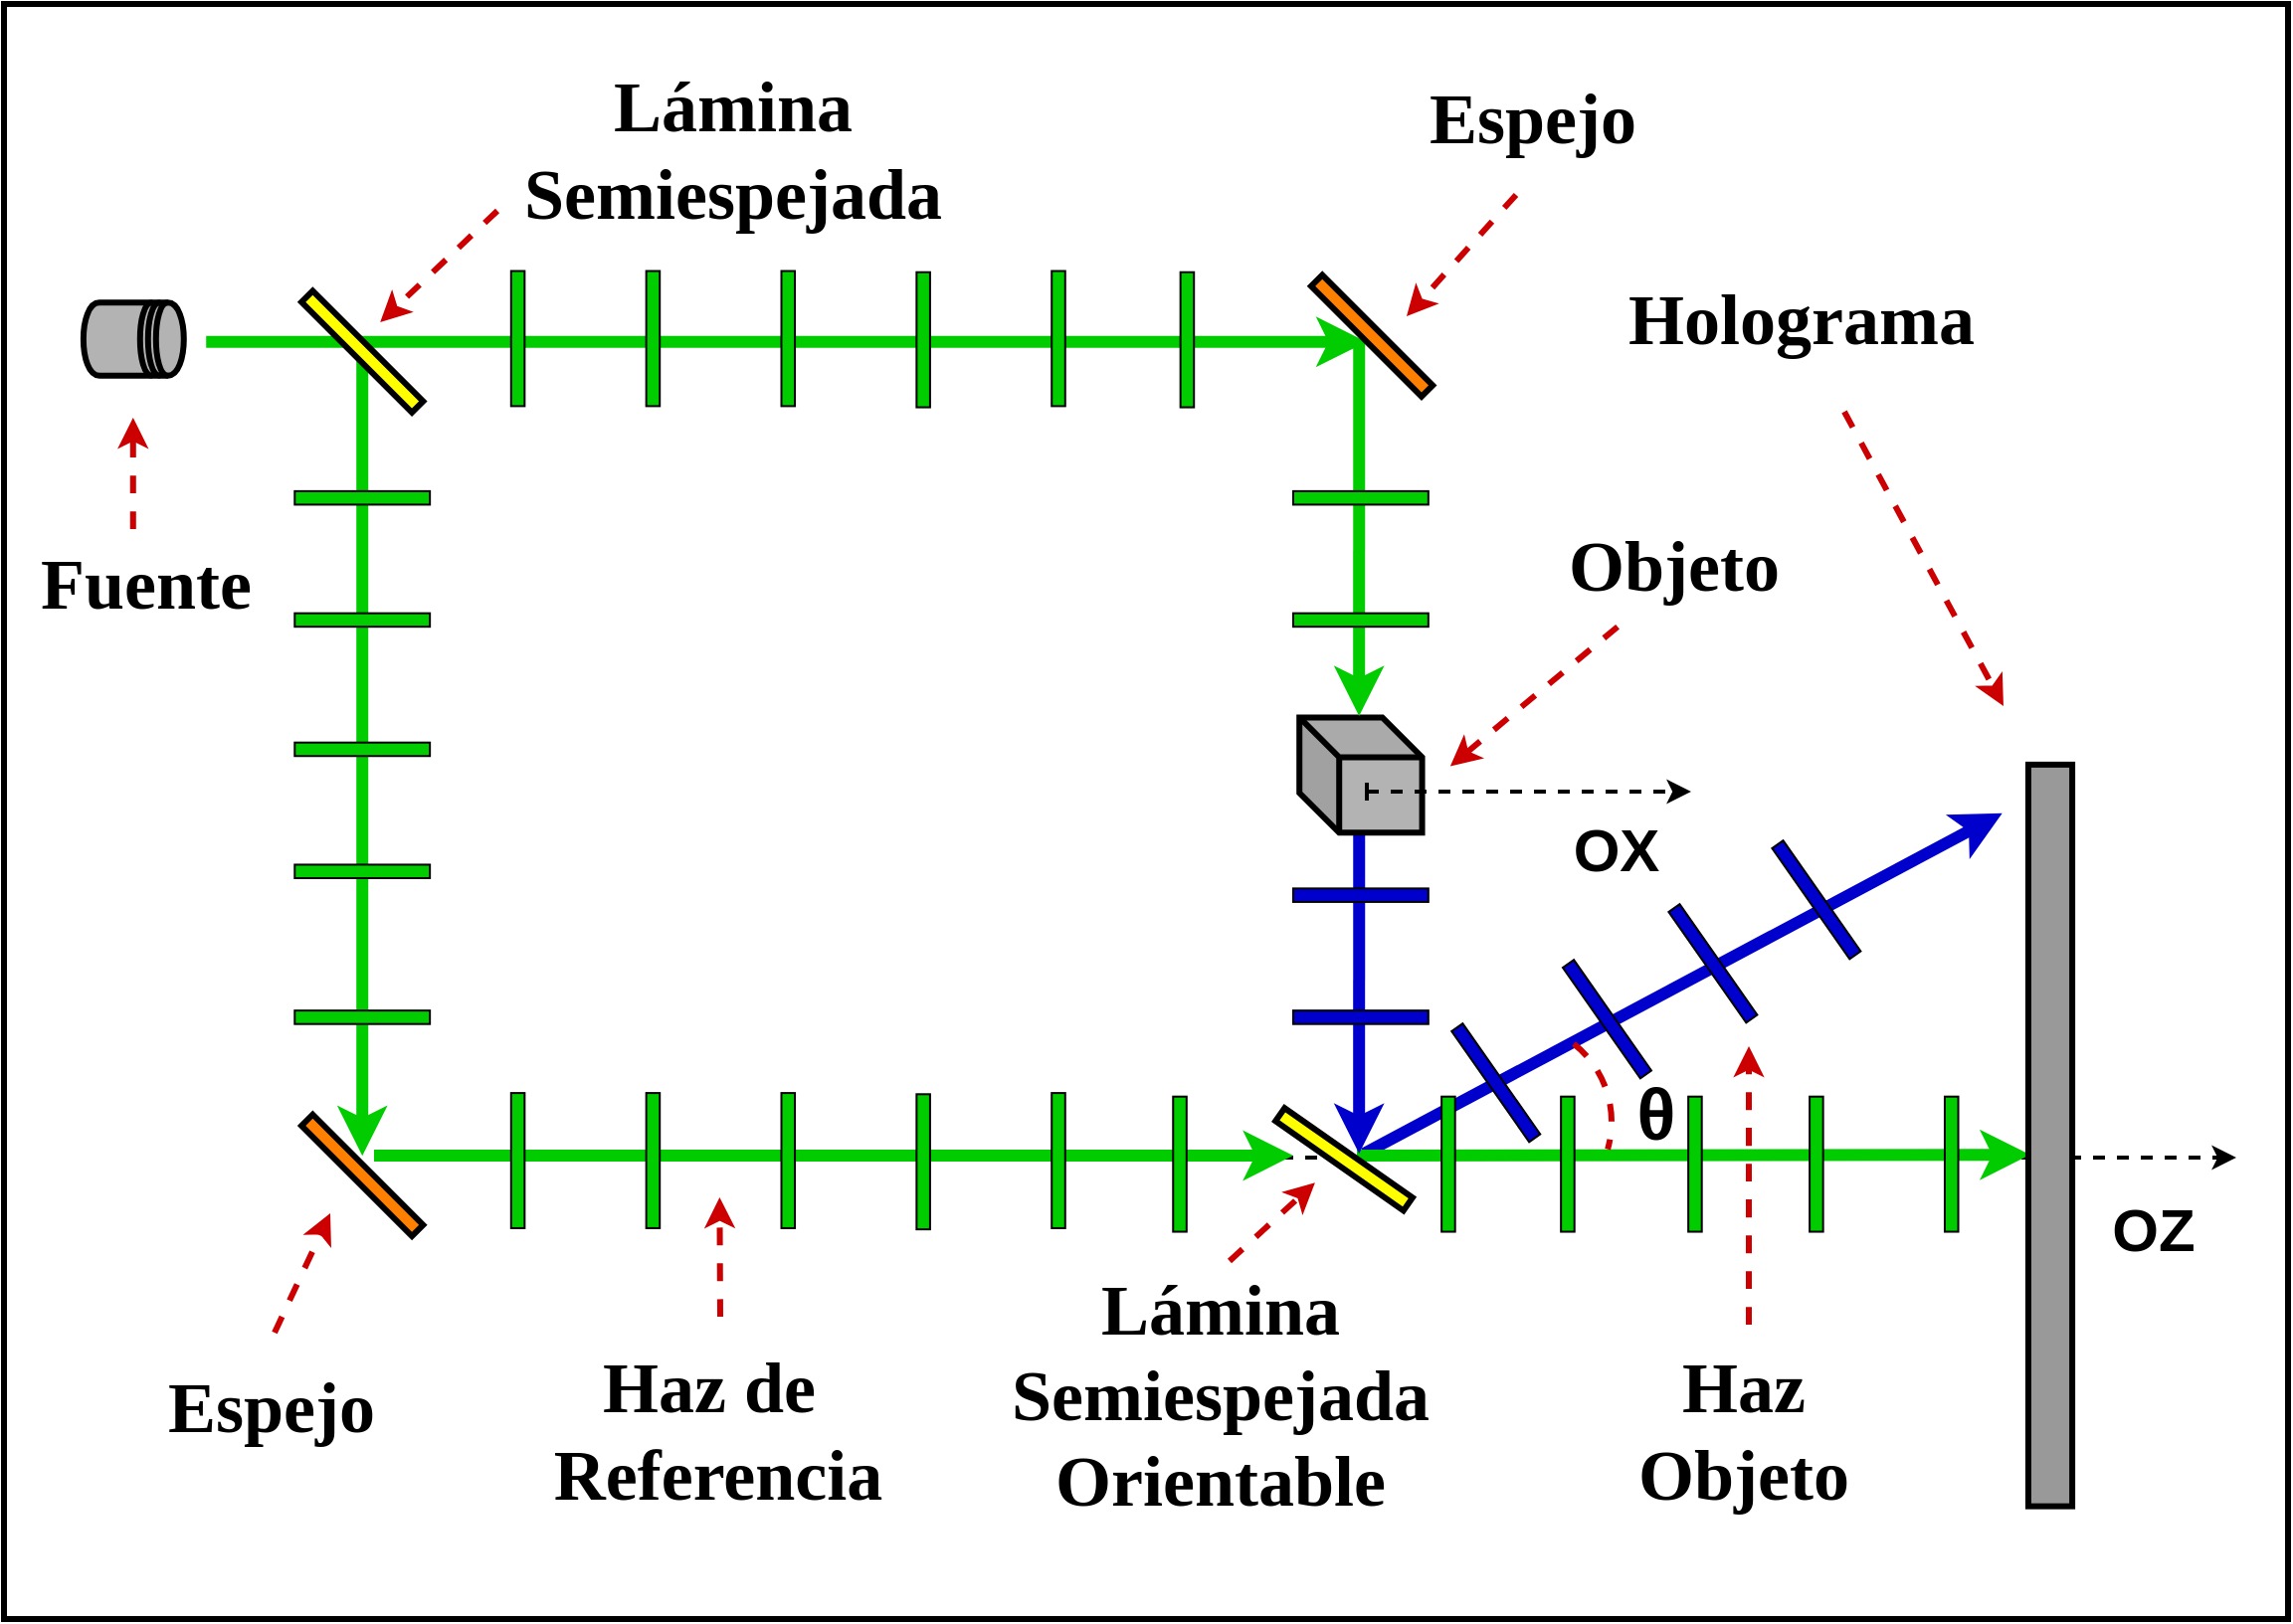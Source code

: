 <mxfile version="21.6.5" type="device">
  <diagram id="RKp0O22fH_kc098QBIgx" name="Página-1">
    <mxGraphModel dx="715" dy="-538" grid="1" gridSize="4" guides="1" tooltips="1" connect="1" arrows="1" fold="1" page="1" pageScale="1" pageWidth="1169" pageHeight="827" math="0" shadow="0">
      <root>
        <mxCell id="0" />
        <mxCell id="1" parent="0" />
        <mxCell id="O0QdqxNBzZ64UNVbDWQl-63" value="" style="endArrow=classic;html=1;rounded=0;strokeWidth=6;strokeColor=#0000CC;startArrow=none;startFill=0;movable=1;resizable=1;rotatable=1;deletable=1;editable=1;connectable=1;" parent="1" edge="1">
          <mxGeometry x="-0.359" y="92" width="50" height="50" relative="1" as="geometry">
            <mxPoint x="1863.56" y="2242.03" as="sourcePoint" />
            <mxPoint x="2184.36" y="2070.86" as="targetPoint" />
            <mxPoint y="1" as="offset" />
          </mxGeometry>
        </mxCell>
        <mxCell id="O0QdqxNBzZ64UNVbDWQl-3" value="" style="endArrow=classic;html=1;strokeWidth=2;rounded=0;jumpStyle=line;dashed=1;startArrow=none;movable=1;resizable=1;rotatable=1;deletable=1;editable=1;connectable=1;endFill=1;startFill=0;" parent="1" edge="1">
          <mxGeometry width="50" height="50" relative="1" as="geometry">
            <mxPoint x="1366" y="2244" as="sourcePoint" />
            <mxPoint x="2302" y="2244" as="targetPoint" />
          </mxGeometry>
        </mxCell>
        <mxCell id="O0QdqxNBzZ64UNVbDWQl-45" value="" style="endArrow=classic;html=1;rounded=0;strokeWidth=6;strokeColor=#00CC00;startArrow=none;startFill=0;movable=1;resizable=1;rotatable=1;deletable=1;editable=1;connectable=1;" parent="1" edge="1">
          <mxGeometry width="50" height="50" relative="1" as="geometry">
            <mxPoint x="1366" y="2243" as="sourcePoint" />
            <mxPoint x="1828" y="2243" as="targetPoint" />
          </mxGeometry>
        </mxCell>
        <mxCell id="O0QdqxNBzZ64UNVbDWQl-5" value="" style="endArrow=classic;html=1;rounded=0;strokeWidth=6;startArrow=none;startFill=0;movable=1;resizable=1;rotatable=1;deletable=1;editable=1;connectable=1;jumpStyle=sharp;shadow=0;strokeColor=#00CC00;" parent="1" edge="1">
          <mxGeometry x="-0.359" y="92" width="50" height="50" relative="1" as="geometry">
            <mxPoint x="1860" y="2243" as="sourcePoint" />
            <mxPoint x="2198.38" y="2242.59" as="targetPoint" />
            <mxPoint y="1" as="offset" />
          </mxGeometry>
        </mxCell>
        <mxCell id="O0QdqxNBzZ64UNVbDWQl-6" value="" style="endArrow=classic;html=1;rounded=0;strokeWidth=6;strokeColor=#0000CC;startArrow=none;startFill=0;movable=1;resizable=1;rotatable=1;deletable=1;editable=1;connectable=1;" parent="1" edge="1">
          <mxGeometry x="-0.359" y="92" width="50" height="50" relative="1" as="geometry">
            <mxPoint x="1861.134" y="2062.424" as="sourcePoint" />
            <mxPoint x="1861.092" y="2242.021" as="targetPoint" />
            <mxPoint y="1" as="offset" />
          </mxGeometry>
        </mxCell>
        <mxCell id="O0QdqxNBzZ64UNVbDWQl-7" value="" style="shape=datastore;whiteSpace=wrap;html=1;strokeWidth=3;fillColor=#B3B3B3;direction=south;movable=1;resizable=1;rotatable=1;deletable=1;editable=1;connectable=1;" parent="1" vertex="1">
          <mxGeometry x="1219.933" y="1814.187" width="50.464" height="36.671" as="geometry" />
        </mxCell>
        <mxCell id="O0QdqxNBzZ64UNVbDWQl-8" value="" style="endArrow=classic;html=1;rounded=0;strokeWidth=6;strokeColor=#00CC00;startArrow=none;startFill=0;entryX=1;entryY=0;entryDx=0;entryDy=0;movable=1;resizable=1;rotatable=1;deletable=1;editable=1;connectable=1;" parent="1" edge="1">
          <mxGeometry width="50" height="50" relative="1" as="geometry">
            <mxPoint x="1281.611" y="1833.889" as="sourcePoint" />
            <mxPoint x="1864.749" y="1833.889" as="targetPoint" />
          </mxGeometry>
        </mxCell>
        <mxCell id="O0QdqxNBzZ64UNVbDWQl-9" value="" style="rounded=0;whiteSpace=wrap;html=1;strokeWidth=3;fillColor=#FF8000;rotation=45;movable=1;resizable=1;rotatable=1;deletable=1;editable=1;connectable=1;" parent="1" vertex="1">
          <mxGeometry x="1320.863" y="2248.902" width="78.499" height="7.977" as="geometry" />
        </mxCell>
        <mxCell id="O0QdqxNBzZ64UNVbDWQl-10" value="" style="rounded=0;whiteSpace=wrap;html=1;strokeWidth=3;fillColor=#999999;rotation=90;movable=1;resizable=1;rotatable=1;deletable=1;editable=1;connectable=1;" parent="1" vertex="1">
          <mxGeometry x="2022.07" y="2221.84" width="372.88" height="22.08" as="geometry" />
        </mxCell>
        <mxCell id="O0QdqxNBzZ64UNVbDWQl-11" value="" style="shape=cube;whiteSpace=wrap;html=1;boundedLbl=1;backgroundOutline=1;darkOpacity=0.05;darkOpacity2=0.1;strokeWidth=3;fillColor=#B3B3B3;movable=1;resizable=1;rotatable=1;deletable=1;editable=1;connectable=1;" parent="1" vertex="1">
          <mxGeometry x="1831.107" y="2022.694" width="61.678" height="57.93" as="geometry" />
        </mxCell>
        <mxCell id="O0QdqxNBzZ64UNVbDWQl-12" value="" style="endArrow=classic;html=1;rounded=0;strokeWidth=6;strokeColor=#00CC00;startArrow=none;startFill=0;movable=1;resizable=1;rotatable=1;deletable=1;editable=1;connectable=1;" parent="1" edge="1">
          <mxGeometry x="-0.359" y="92" width="50" height="50" relative="1" as="geometry">
            <mxPoint x="1861.134" y="1832.956" as="sourcePoint" />
            <mxPoint x="1861.092" y="2021.992" as="targetPoint" />
            <mxPoint y="1" as="offset" />
          </mxGeometry>
        </mxCell>
        <mxCell id="O0QdqxNBzZ64UNVbDWQl-13" value="&lt;h1&gt;&lt;br&gt;&lt;/h1&gt;" style="text;html=1;align=center;verticalAlign=middle;resizable=1;points=[];autosize=1;strokeColor=none;fillColor=none;fontSize=48;movable=1;rotatable=1;deletable=1;editable=1;connectable=1;" parent="1" vertex="1">
          <mxGeometry x="1946.174" y="2182.268" width="5.607" height="67.231" as="geometry" />
        </mxCell>
        <mxCell id="O0QdqxNBzZ64UNVbDWQl-14" value="" style="rounded=0;whiteSpace=wrap;html=1;rotation=-90;fillColor=#00CC00;movable=1;resizable=1;rotatable=1;deletable=1;editable=1;connectable=1;" parent="1" vertex="1">
          <mxGeometry x="1404.323" y="1828.835" width="67.929" height="6.776" as="geometry" />
        </mxCell>
        <mxCell id="O0QdqxNBzZ64UNVbDWQl-15" value="" style="rounded=0;whiteSpace=wrap;html=1;rotation=-90;fillColor=#00CC00;movable=1;resizable=1;rotatable=1;deletable=1;editable=1;connectable=1;" parent="1" vertex="1">
          <mxGeometry x="1472.252" y="1828.835" width="67.929" height="6.776" as="geometry" />
        </mxCell>
        <mxCell id="O0QdqxNBzZ64UNVbDWQl-16" value="" style="rounded=0;whiteSpace=wrap;html=1;rotation=-90;fillColor=#00CC00;movable=1;resizable=1;rotatable=1;deletable=1;editable=1;connectable=1;" parent="1" vertex="1">
          <mxGeometry x="1540.181" y="1828.835" width="67.929" height="6.776" as="geometry" />
        </mxCell>
        <mxCell id="O0QdqxNBzZ64UNVbDWQl-17" value="" style="rounded=0;whiteSpace=wrap;html=1;rotation=-90;fillColor=#00CC00;movable=1;resizable=1;rotatable=1;deletable=1;editable=1;connectable=1;" parent="1" vertex="1">
          <mxGeometry x="1608.11" y="1829.435" width="67.929" height="6.776" as="geometry" />
        </mxCell>
        <mxCell id="O0QdqxNBzZ64UNVbDWQl-18" value="" style="rounded=0;whiteSpace=wrap;html=1;rotation=-90;fillColor=#00CC00;movable=1;resizable=1;rotatable=1;deletable=1;editable=1;connectable=1;" parent="1" vertex="1">
          <mxGeometry x="1676.039" y="1828.835" width="67.929" height="6.776" as="geometry" />
        </mxCell>
        <mxCell id="O0QdqxNBzZ64UNVbDWQl-19" value="" style="rounded=0;whiteSpace=wrap;html=1;rotation=-90;fillColor=#00CC00;movable=1;resizable=1;rotatable=1;deletable=1;editable=1;connectable=1;" parent="1" vertex="1">
          <mxGeometry x="1740.749" y="1829.435" width="67.929" height="6.776" as="geometry" />
        </mxCell>
        <mxCell id="O0QdqxNBzZ64UNVbDWQl-20" value="" style="rounded=0;whiteSpace=wrap;html=1;rotation=-90;fillColor=#00CC00;movable=1;resizable=1;rotatable=1;deletable=1;editable=1;connectable=1;" parent="1" vertex="1">
          <mxGeometry x="1404.323" y="2242.122" width="67.929" height="6.776" as="geometry" />
        </mxCell>
        <mxCell id="O0QdqxNBzZ64UNVbDWQl-21" value="" style="rounded=0;whiteSpace=wrap;html=1;rotation=-90;fillColor=#00CC00;movable=1;resizable=1;rotatable=1;deletable=1;editable=1;connectable=1;" parent="1" vertex="1">
          <mxGeometry x="1472.252" y="2242.122" width="67.929" height="6.776" as="geometry" />
        </mxCell>
        <mxCell id="O0QdqxNBzZ64UNVbDWQl-22" value="" style="rounded=0;whiteSpace=wrap;html=1;rotation=-90;fillColor=#00CC00;movable=1;resizable=1;rotatable=1;deletable=1;editable=1;connectable=1;" parent="1" vertex="1">
          <mxGeometry x="1540.181" y="2242.122" width="67.929" height="6.776" as="geometry" />
        </mxCell>
        <mxCell id="O0QdqxNBzZ64UNVbDWQl-23" value="" style="rounded=0;whiteSpace=wrap;html=1;rotation=-90;fillColor=#00CC00;movable=1;resizable=1;rotatable=1;deletable=1;editable=1;connectable=1;" parent="1" vertex="1">
          <mxGeometry x="1608.11" y="2242.722" width="67.929" height="6.776" as="geometry" />
        </mxCell>
        <mxCell id="O0QdqxNBzZ64UNVbDWQl-24" value="" style="rounded=0;whiteSpace=wrap;html=1;rotation=-90;fillColor=#00CC00;movable=1;resizable=1;rotatable=1;deletable=1;editable=1;connectable=1;" parent="1" vertex="1">
          <mxGeometry x="1676.039" y="2242.122" width="67.929" height="6.776" as="geometry" />
        </mxCell>
        <mxCell id="O0QdqxNBzZ64UNVbDWQl-25" value="" style="rounded=0;whiteSpace=wrap;html=1;rotation=-90;fillColor=#00CC00;movable=1;resizable=1;rotatable=1;deletable=1;editable=1;connectable=1;" parent="1" vertex="1">
          <mxGeometry x="1737.049" y="2243.922" width="67.929" height="6.776" as="geometry" />
        </mxCell>
        <mxCell id="O0QdqxNBzZ64UNVbDWQl-26" value="" style="endArrow=classic;html=1;rounded=0;strokeWidth=6;strokeColor=#00CC00;startArrow=none;startFill=0;entryX=1;entryY=1;entryDx=0;entryDy=0;movable=1;resizable=1;rotatable=1;deletable=1;editable=1;connectable=1;" parent="1" edge="1">
          <mxGeometry width="50" height="50" relative="1" as="geometry">
            <mxPoint x="1360.11" y="1833.889" as="sourcePoint" />
            <mxPoint x="1360.11" y="2243.121" as="targetPoint" />
          </mxGeometry>
        </mxCell>
        <mxCell id="O0QdqxNBzZ64UNVbDWQl-27" value="" style="rounded=0;whiteSpace=wrap;html=1;strokeWidth=3;fillColor=#FF8000;rotation=45;movable=1;resizable=1;rotatable=1;deletable=1;editable=1;connectable=1;" parent="1" vertex="1">
          <mxGeometry x="1828.303" y="1826.844" width="78.499" height="7.977" as="geometry" />
        </mxCell>
        <mxCell id="O0QdqxNBzZ64UNVbDWQl-28" value="" style="rounded=0;whiteSpace=wrap;html=1;strokeWidth=3;fillColor=#FFFF00;rotation=45;movable=1;resizable=1;rotatable=1;deletable=1;editable=1;connectable=1;" parent="1" vertex="1">
          <mxGeometry x="1320.86" y="1834.822" width="78.499" height="7.977" as="geometry" />
        </mxCell>
        <mxCell id="O0QdqxNBzZ64UNVbDWQl-29" value="" style="rounded=0;whiteSpace=wrap;html=1;rotation=-180;fillColor=#00CC00;movable=1;resizable=1;rotatable=1;deletable=1;editable=1;connectable=1;" parent="1" vertex="1">
          <mxGeometry x="1326.148" y="1908.943" width="67.929" height="6.776" as="geometry" />
        </mxCell>
        <mxCell id="O0QdqxNBzZ64UNVbDWQl-30" value="" style="rounded=0;whiteSpace=wrap;html=1;rotation=-180;fillColor=#00CC00;movable=1;resizable=1;rotatable=1;deletable=1;editable=1;connectable=1;" parent="1" vertex="1">
          <mxGeometry x="1326.148" y="1970.329" width="67.929" height="6.776" as="geometry" />
        </mxCell>
        <mxCell id="O0QdqxNBzZ64UNVbDWQl-31" value="" style="rounded=0;whiteSpace=wrap;html=1;rotation=-180;fillColor=#00CC00;movable=1;resizable=1;rotatable=1;deletable=1;editable=1;connectable=1;" parent="1" vertex="1">
          <mxGeometry x="1326.148" y="2035.344" width="67.929" height="6.776" as="geometry" />
        </mxCell>
        <mxCell id="O0QdqxNBzZ64UNVbDWQl-32" value="" style="rounded=0;whiteSpace=wrap;html=1;rotation=-180;fillColor=#00CC00;movable=1;resizable=1;rotatable=1;deletable=1;editable=1;connectable=1;" parent="1" vertex="1">
          <mxGeometry x="1326.148" y="2096.729" width="67.929" height="6.776" as="geometry" />
        </mxCell>
        <mxCell id="O0QdqxNBzZ64UNVbDWQl-33" value="" style="rounded=0;whiteSpace=wrap;html=1;rotation=-180;fillColor=#00CC00;movable=1;resizable=1;rotatable=1;deletable=1;editable=1;connectable=1;" parent="1" vertex="1">
          <mxGeometry x="1827.984" y="1908.943" width="67.929" height="6.776" as="geometry" />
        </mxCell>
        <mxCell id="O0QdqxNBzZ64UNVbDWQl-34" value="" style="rounded=0;whiteSpace=wrap;html=1;rotation=-180;fillColor=#00CC00;movable=1;resizable=1;rotatable=1;deletable=1;editable=1;connectable=1;" parent="1" vertex="1">
          <mxGeometry x="1827.984" y="1970.329" width="67.929" height="6.776" as="geometry" />
        </mxCell>
        <mxCell id="O0QdqxNBzZ64UNVbDWQl-35" value="" style="rounded=0;whiteSpace=wrap;html=1;rotation=-180;fillColor=#00CC00;movable=1;resizable=1;rotatable=1;deletable=1;editable=1;connectable=1;" parent="1" vertex="1">
          <mxGeometry x="1326.148" y="2170.079" width="67.929" height="6.776" as="geometry" />
        </mxCell>
        <mxCell id="O0QdqxNBzZ64UNVbDWQl-36" value="" style="rounded=0;whiteSpace=wrap;html=1;rotation=-180;fillColor=#0000CC;movable=1;resizable=1;rotatable=1;deletable=1;editable=1;connectable=1;" parent="1" vertex="1">
          <mxGeometry x="1827.984" y="2108.693" width="67.929" height="6.776" as="geometry" />
        </mxCell>
        <mxCell id="O0QdqxNBzZ64UNVbDWQl-37" value="" style="rounded=0;whiteSpace=wrap;html=1;rotation=-180;fillColor=#0000CC;movable=1;resizable=1;rotatable=1;deletable=1;editable=1;connectable=1;" parent="1" vertex="1">
          <mxGeometry x="1827.984" y="2170.079" width="67.929" height="6.776" as="geometry" />
        </mxCell>
        <mxCell id="O0QdqxNBzZ64UNVbDWQl-38" value="Haz de&lt;br&gt;&amp;nbsp;Referencia" style="text;html=1;align=center;verticalAlign=middle;resizable=1;points=[];autosize=1;strokeColor=none;fillColor=none;fontSize=36;fontFamily=Times New Roman;fontColor=#000000;fontStyle=1;movable=1;rotatable=1;deletable=1;editable=1;connectable=1;" parent="1" vertex="1">
          <mxGeometry x="1444" y="2328" width="180" height="108" as="geometry" />
        </mxCell>
        <mxCell id="O0QdqxNBzZ64UNVbDWQl-39" value="Objeto" style="text;html=1;align=center;verticalAlign=middle;resizable=1;points=[];autosize=1;strokeColor=none;fillColor=none;fontSize=36;fontFamily=Times New Roman;fontColor=#000000;fontStyle=1;movable=1;rotatable=1;deletable=1;editable=1;connectable=1;" parent="1" vertex="1">
          <mxGeometry x="1954.138" y="1917.102" width="130" height="60" as="geometry" />
        </mxCell>
        <mxCell id="O0QdqxNBzZ64UNVbDWQl-40" value="Fuente" style="text;html=1;align=center;verticalAlign=middle;resizable=1;points=[];autosize=1;strokeColor=none;fillColor=none;fontSize=36;fontFamily=Times New Roman;fontColor=#000000;fontStyle=1;movable=1;rotatable=1;deletable=1;editable=1;connectable=1;" parent="1" vertex="1">
          <mxGeometry x="1186.0" y="1924" width="130" height="64" as="geometry" />
        </mxCell>
        <mxCell id="O0QdqxNBzZ64UNVbDWQl-41" value="" style="endArrow=classic;html=1;dashed=1;strokeColor=#CC0000;strokeWidth=3;fontFamily=Times New Roman;fontSize=36;fontColor=#000000;curved=1;movable=1;resizable=1;rotatable=1;deletable=1;editable=1;connectable=1;startArrow=none;" parent="1" edge="1">
          <mxGeometry x="-0.37" y="53" width="50" height="50" relative="1" as="geometry">
            <mxPoint x="1940" y="1760" as="sourcePoint" />
            <mxPoint x="1884.98" y="1821" as="targetPoint" />
            <mxPoint y="-1" as="offset" />
          </mxGeometry>
        </mxCell>
        <mxCell id="O0QdqxNBzZ64UNVbDWQl-42" value="" style="endArrow=classic;html=1;dashed=1;strokeColor=#CC0000;strokeWidth=3;fontFamily=Times New Roman;fontSize=36;fontColor=#000000;curved=1;movable=1;resizable=1;rotatable=1;deletable=1;editable=1;connectable=1;" parent="1" edge="1">
          <mxGeometry x="-0.37" y="53" width="50" height="50" relative="1" as="geometry">
            <mxPoint x="1316" y="2332" as="sourcePoint" />
            <mxPoint x="1344" y="2272" as="targetPoint" />
            <mxPoint y="-1" as="offset" />
          </mxGeometry>
        </mxCell>
        <mxCell id="O0QdqxNBzZ64UNVbDWQl-43" value="" style="endArrow=classic;html=1;dashed=1;strokeColor=#CC0000;strokeWidth=3;fontFamily=Times New Roman;fontSize=36;fontColor=#000000;curved=1;movable=1;resizable=1;rotatable=1;deletable=1;editable=1;connectable=1;" parent="1" edge="1">
          <mxGeometry x="-0.37" y="53" width="50" height="50" relative="1" as="geometry">
            <mxPoint x="1540" y="2324" as="sourcePoint" />
            <mxPoint x="1539.694" y="2264.001" as="targetPoint" />
            <mxPoint y="-1" as="offset" />
          </mxGeometry>
        </mxCell>
        <mxCell id="O0QdqxNBzZ64UNVbDWQl-44" value="" style="endArrow=classic;html=1;dashed=1;strokeColor=#CC0000;strokeWidth=3;fontFamily=Times New Roman;fontSize=36;fontColor=#000000;curved=1;movable=1;resizable=1;rotatable=1;deletable=1;editable=1;connectable=1;" parent="1" edge="1">
          <mxGeometry x="-0.37" y="53" width="50" height="50" relative="1" as="geometry">
            <mxPoint x="1796" y="2296" as="sourcePoint" />
            <mxPoint x="1838.962" y="2256.575" as="targetPoint" />
            <mxPoint y="-1" as="offset" />
          </mxGeometry>
        </mxCell>
        <mxCell id="O0QdqxNBzZ64UNVbDWQl-46" value="" style="endArrow=classic;html=1;dashed=1;strokeColor=#CC0000;strokeWidth=3;fontFamily=Times New Roman;fontSize=36;fontColor=#000000;curved=1;movable=1;resizable=1;rotatable=1;deletable=1;editable=1;connectable=1;" parent="1" edge="1">
          <mxGeometry x="-0.37" y="53" width="50" height="50" relative="1" as="geometry">
            <mxPoint x="1991.04" y="1977.1" as="sourcePoint" />
            <mxPoint x="1906.925" y="2047.25" as="targetPoint" />
            <mxPoint y="-1" as="offset" />
          </mxGeometry>
        </mxCell>
        <mxCell id="O0QdqxNBzZ64UNVbDWQl-47" value="Lámina&lt;br&gt;Semiespejada" style="text;html=1;align=center;verticalAlign=middle;resizable=1;points=[];autosize=1;strokeColor=none;fillColor=none;fontSize=36;fontFamily=Times New Roman;fontColor=#000000;fontStyle=1;movable=1;rotatable=1;deletable=1;editable=1;connectable=1;" parent="1" vertex="1">
          <mxGeometry x="1452" y="1688" width="187.54" height="100" as="geometry" />
        </mxCell>
        <mxCell id="O0QdqxNBzZ64UNVbDWQl-48" value="Espejo" style="text;html=1;align=center;verticalAlign=middle;resizable=1;points=[];autosize=1;strokeColor=none;fillColor=none;fontSize=36;fontFamily=Times New Roman;fontColor=#000000;fontStyle=1;movable=1;rotatable=1;deletable=1;editable=1;connectable=1;" parent="1" vertex="1">
          <mxGeometry x="1876.97" y="1692" width="142.74" height="60" as="geometry" />
        </mxCell>
        <mxCell id="O0QdqxNBzZ64UNVbDWQl-50" value="" style="endArrow=classic;html=1;dashed=1;strokeColor=#CC0000;strokeWidth=3;fontFamily=Times New Roman;fontSize=36;fontColor=#000000;curved=1;movable=1;resizable=1;rotatable=1;deletable=1;editable=1;connectable=1;" parent="1" edge="1">
          <mxGeometry x="-0.37" y="53" width="50" height="50" relative="1" as="geometry">
            <mxPoint x="1428" y="1768" as="sourcePoint" />
            <mxPoint x="1369.11" y="1824.0" as="targetPoint" />
            <mxPoint y="-1" as="offset" />
          </mxGeometry>
        </mxCell>
        <mxCell id="O0QdqxNBzZ64UNVbDWQl-51" value="Holograma" style="text;html=1;align=center;verticalAlign=middle;resizable=1;points=[];autosize=1;strokeColor=none;fillColor=none;fontSize=36;fontFamily=Times New Roman;fontColor=#000000;fontStyle=1;movable=1;rotatable=1;deletable=1;editable=1;connectable=1;" parent="1" vertex="1">
          <mxGeometry x="1989.66" y="1795.86" width="186.33" height="55" as="geometry" />
        </mxCell>
        <mxCell id="O0QdqxNBzZ64UNVbDWQl-52" value="" style="endArrow=classic;html=1;dashed=1;strokeColor=#CC0000;strokeWidth=3;fontFamily=Times New Roman;fontSize=36;fontColor=#000000;curved=1;movable=1;resizable=1;rotatable=1;deletable=1;editable=1;connectable=1;" parent="1" edge="1">
          <mxGeometry x="-0.37" y="53" width="50" height="50" relative="1" as="geometry">
            <mxPoint x="2057" y="2328" as="sourcePoint" />
            <mxPoint x="2057" y="2188" as="targetPoint" />
            <mxPoint y="-1" as="offset" />
          </mxGeometry>
        </mxCell>
        <mxCell id="O0QdqxNBzZ64UNVbDWQl-53" value="" style="endArrow=classic;html=1;dashed=1;strokeColor=#CC0000;strokeWidth=3;fontFamily=Times New Roman;fontSize=36;fontColor=#000000;curved=1;movable=1;resizable=1;rotatable=1;deletable=1;editable=1;connectable=1;" parent="1" edge="1">
          <mxGeometry x="-0.37" y="53" width="50" height="50" relative="1" as="geometry">
            <mxPoint x="2104.98" y="1869.0" as="sourcePoint" />
            <mxPoint x="2184.98" y="2017" as="targetPoint" />
            <mxPoint y="-1" as="offset" />
          </mxGeometry>
        </mxCell>
        <mxCell id="O0QdqxNBzZ64UNVbDWQl-54" value="Espejo" style="text;html=1;align=center;verticalAlign=middle;resizable=1;points=[];autosize=1;strokeColor=none;fillColor=none;fontSize=36;fontFamily=Times New Roman;fontColor=#000000;fontStyle=1;movable=1;rotatable=1;deletable=1;editable=1;connectable=1;" parent="1" vertex="1">
          <mxGeometry x="1242.63" y="2340" width="142.74" height="60" as="geometry" />
        </mxCell>
        <mxCell id="O0QdqxNBzZ64UNVbDWQl-57" value="" style="rounded=0;whiteSpace=wrap;html=1;strokeWidth=3;fillColor=#FFFF00;rotation=35;movable=1;resizable=1;rotatable=1;deletable=1;editable=1;connectable=1;" parent="1" vertex="1">
          <mxGeometry x="1814.28" y="2240.922" width="78.499" height="7.977" as="geometry" />
        </mxCell>
        <mxCell id="O0QdqxNBzZ64UNVbDWQl-58" value="" style="rounded=0;whiteSpace=wrap;html=1;rotation=-125;fillColor=#0000CC;movable=1;resizable=1;rotatable=1;deletable=1;editable=1;connectable=1;" parent="1" vertex="1">
          <mxGeometry x="1895.914" y="2203.003" width="67.929" height="6.776" as="geometry" />
        </mxCell>
        <mxCell id="O0QdqxNBzZ64UNVbDWQl-59" value="" style="rounded=0;whiteSpace=wrap;html=1;rotation=-125;fillColor=#0000CC;movable=1;resizable=1;rotatable=1;deletable=1;editable=1;connectable=1;" parent="1" vertex="1">
          <mxGeometry x="1951.784" y="2171.003" width="67.929" height="6.776" as="geometry" />
        </mxCell>
        <mxCell id="O0QdqxNBzZ64UNVbDWQl-60" value="" style="rounded=0;whiteSpace=wrap;html=1;rotation=-125;fillColor=#0000CC;movable=1;resizable=1;rotatable=1;deletable=1;editable=1;connectable=1;" parent="1" vertex="1">
          <mxGeometry x="2004.984" y="2143.003" width="67.929" height="6.776" as="geometry" />
        </mxCell>
        <mxCell id="O0QdqxNBzZ64UNVbDWQl-61" value="" style="rounded=0;whiteSpace=wrap;html=1;rotation=-125;fillColor=#0000CC;movable=1;resizable=1;rotatable=1;deletable=1;editable=1;connectable=1;" parent="1" vertex="1">
          <mxGeometry x="2056.984" y="2111.003" width="67.929" height="6.776" as="geometry" />
        </mxCell>
        <mxCell id="O0QdqxNBzZ64UNVbDWQl-62" value="" style="verticalLabelPosition=bottom;verticalAlign=top;html=1;shape=mxgraph.basic.arc;startAngle=0.912;endAngle=0.1;fontSize=36;fillColor=#CC0000;rotation=70;strokeColor=#CC0000;strokeWidth=3;dashed=1;movable=1;resizable=1;rotatable=1;deletable=1;editable=1;connectable=1;" parent="1" vertex="1">
          <mxGeometry x="1888.0" y="2176.0" width="100" height="100" as="geometry" />
        </mxCell>
        <mxCell id="O0QdqxNBzZ64UNVbDWQl-65" value="Haz &lt;br&gt;Objeto" style="text;html=1;align=center;verticalAlign=middle;resizable=1;points=[];autosize=1;strokeColor=none;fillColor=none;fontSize=36;fontFamily=Times New Roman;fontColor=#000000;fontStyle=1;movable=1;rotatable=1;deletable=1;editable=1;connectable=1;" parent="1" vertex="1">
          <mxGeometry x="1989.655" y="2331.825" width="128" height="100" as="geometry" />
        </mxCell>
        <mxCell id="O0QdqxNBzZ64UNVbDWQl-67" value="&lt;h1 style=&quot;border-color: var(--border-color);&quot;&gt;&lt;span style=&quot;border-color: var(--border-color);&quot;&gt;&lt;font style=&quot;border-color: var(--border-color); font-size: 36px;&quot;&gt;θ&lt;/font&gt;&lt;/span&gt;&lt;/h1&gt;" style="text;html=1;align=center;verticalAlign=middle;resizable=1;points=[];autosize=1;strokeColor=none;fillColor=none;fontSize=36;movable=1;rotatable=1;deletable=1;editable=1;connectable=1;" parent="1" vertex="1">
          <mxGeometry x="1987.578" y="2195.999" width="44.428" height="28.002" as="geometry" />
        </mxCell>
        <mxCell id="O0QdqxNBzZ64UNVbDWQl-68" value="&lt;b&gt;&lt;font style=&quot;font-size: 30px;&quot;&gt;OX&lt;/font&gt;&lt;/b&gt;" style="text;html=1;align=center;verticalAlign=middle;resizable=0;points=[];autosize=1;strokeColor=none;fillColor=none;fontSize=36;" parent="1" vertex="1">
          <mxGeometry x="1958.07" y="2059.47" width="64" height="56" as="geometry" />
        </mxCell>
        <mxCell id="O0QdqxNBzZ64UNVbDWQl-69" value="&lt;b&gt;&lt;font style=&quot;font-size: 30px;&quot;&gt;OZ&lt;/font&gt;&lt;/b&gt;" style="text;html=1;align=center;verticalAlign=middle;resizable=0;points=[];autosize=1;strokeColor=none;fillColor=none;fontSize=36;" parent="1" vertex="1">
          <mxGeometry x="2228" y="2249.5" width="64" height="56" as="geometry" />
        </mxCell>
        <mxCell id="O0QdqxNBzZ64UNVbDWQl-70" value="" style="endArrow=classic;html=1;dashed=1;strokeColor=#CC0000;strokeWidth=3;fontFamily=Times New Roman;fontSize=36;fontColor=#000000;curved=1;movable=1;resizable=1;rotatable=1;deletable=1;editable=1;connectable=1;" parent="1" edge="1">
          <mxGeometry x="-0.37" y="53" width="50" height="50" relative="1" as="geometry">
            <mxPoint x="1244.89" y="1928" as="sourcePoint" />
            <mxPoint x="1244.89" y="1872" as="targetPoint" />
            <mxPoint y="-1" as="offset" />
          </mxGeometry>
        </mxCell>
        <mxCell id="1ZC4zOz5lIyOxSf0Xakr-1" value="" style="rounded=0;whiteSpace=wrap;html=1;rotation=-90;fillColor=#00CC00;movable=1;resizable=1;rotatable=1;deletable=1;editable=1;connectable=1;" parent="1" vertex="1">
          <mxGeometry x="1872.001" y="2243.922" width="67.929" height="6.776" as="geometry" />
        </mxCell>
        <mxCell id="1ZC4zOz5lIyOxSf0Xakr-2" value="" style="rounded=0;whiteSpace=wrap;html=1;rotation=-90;fillColor=#00CC00;movable=1;resizable=1;rotatable=1;deletable=1;editable=1;connectable=1;" parent="1" vertex="1">
          <mxGeometry x="1932.001" y="2243.922" width="67.929" height="6.776" as="geometry" />
        </mxCell>
        <mxCell id="1ZC4zOz5lIyOxSf0Xakr-3" value="" style="rounded=0;whiteSpace=wrap;html=1;rotation=-90;fillColor=#00CC00;movable=1;resizable=1;rotatable=1;deletable=1;editable=1;connectable=1;" parent="1" vertex="1">
          <mxGeometry x="1996.001" y="2243.922" width="67.929" height="6.776" as="geometry" />
        </mxCell>
        <mxCell id="1ZC4zOz5lIyOxSf0Xakr-4" value="" style="rounded=0;whiteSpace=wrap;html=1;rotation=-90;fillColor=#00CC00;movable=1;resizable=1;rotatable=1;deletable=1;editable=1;connectable=1;" parent="1" vertex="1">
          <mxGeometry x="2056.979" y="2243.922" width="67.929" height="6.776" as="geometry" />
        </mxCell>
        <mxCell id="1ZC4zOz5lIyOxSf0Xakr-5" value="" style="rounded=0;whiteSpace=wrap;html=1;rotation=-90;fillColor=#00CC00;movable=1;resizable=1;rotatable=1;deletable=1;editable=1;connectable=1;" parent="1" vertex="1">
          <mxGeometry x="2124.909" y="2243.922" width="67.929" height="6.776" as="geometry" />
        </mxCell>
        <mxCell id="lhHWF_XOSeQ8J6k-mYbR-2" value="" style="rounded=0;whiteSpace=wrap;html=1;fillColor=none;movable=1;resizable=1;rotatable=1;deletable=1;editable=1;connectable=1;strokeWidth=3;fontFamily=Times New Roman;fontSize=36;" parent="1" vertex="1">
          <mxGeometry x="1180" y="1664" width="1148" height="812" as="geometry" />
        </mxCell>
        <mxCell id="T4dqKDQds_o5JuJWUzL8-1" value="" style="endArrow=classic;html=1;strokeWidth=2;rounded=0;jumpStyle=line;dashed=1;startArrow=baseDash;movable=1;resizable=1;rotatable=1;deletable=1;editable=1;connectable=1;endFill=1;startFill=0;" parent="1" edge="1">
          <mxGeometry width="50" height="50" relative="1" as="geometry">
            <mxPoint x="1865" y="2060" as="sourcePoint" />
            <mxPoint x="2028" y="2060" as="targetPoint" />
          </mxGeometry>
        </mxCell>
        <mxCell id="135RS0s9-PgVhtKD62nM-1" value="Lámina&lt;br&gt;Semiespejada&lt;br&gt;Orientable" style="text;html=1;align=center;verticalAlign=middle;resizable=1;points=[];autosize=1;strokeColor=none;fillColor=none;fontSize=36;fontFamily=Times New Roman;fontColor=#000000;fontStyle=1;movable=1;rotatable=1;deletable=1;editable=1;connectable=1;" parent="1" vertex="1">
          <mxGeometry x="1674.8" y="2292.0" width="232" height="144" as="geometry" />
        </mxCell>
      </root>
    </mxGraphModel>
  </diagram>
</mxfile>

